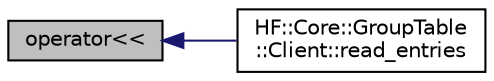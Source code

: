 digraph "operator&lt;&lt;"
{
  edge [fontname="Helvetica",fontsize="10",labelfontname="Helvetica",labelfontsize="10"];
  node [fontname="Helvetica",fontsize="10",shape=record];
  rankdir="LR";
  Node5 [label="operator\<\<",height=0.2,width=0.4,color="black", fillcolor="grey75", style="filled", fontcolor="black"];
  Node5 -> Node6 [dir="back",color="midnightblue",fontsize="10",style="solid",fontname="Helvetica"];
  Node6 [label="HF::Core::GroupTable\l::Client::read_entries",height=0.2,width=0.4,color="black", fillcolor="white", style="filled",URL="$structHF_1_1Core_1_1GroupTable_1_1Client.html#adb1a5cd1d4e5113566f18fdee635d284",tooltip="Send a HAN-FUN message containing a GroupTable::REMOVE_ALL_CMD, to the device with the given address..."];
}
